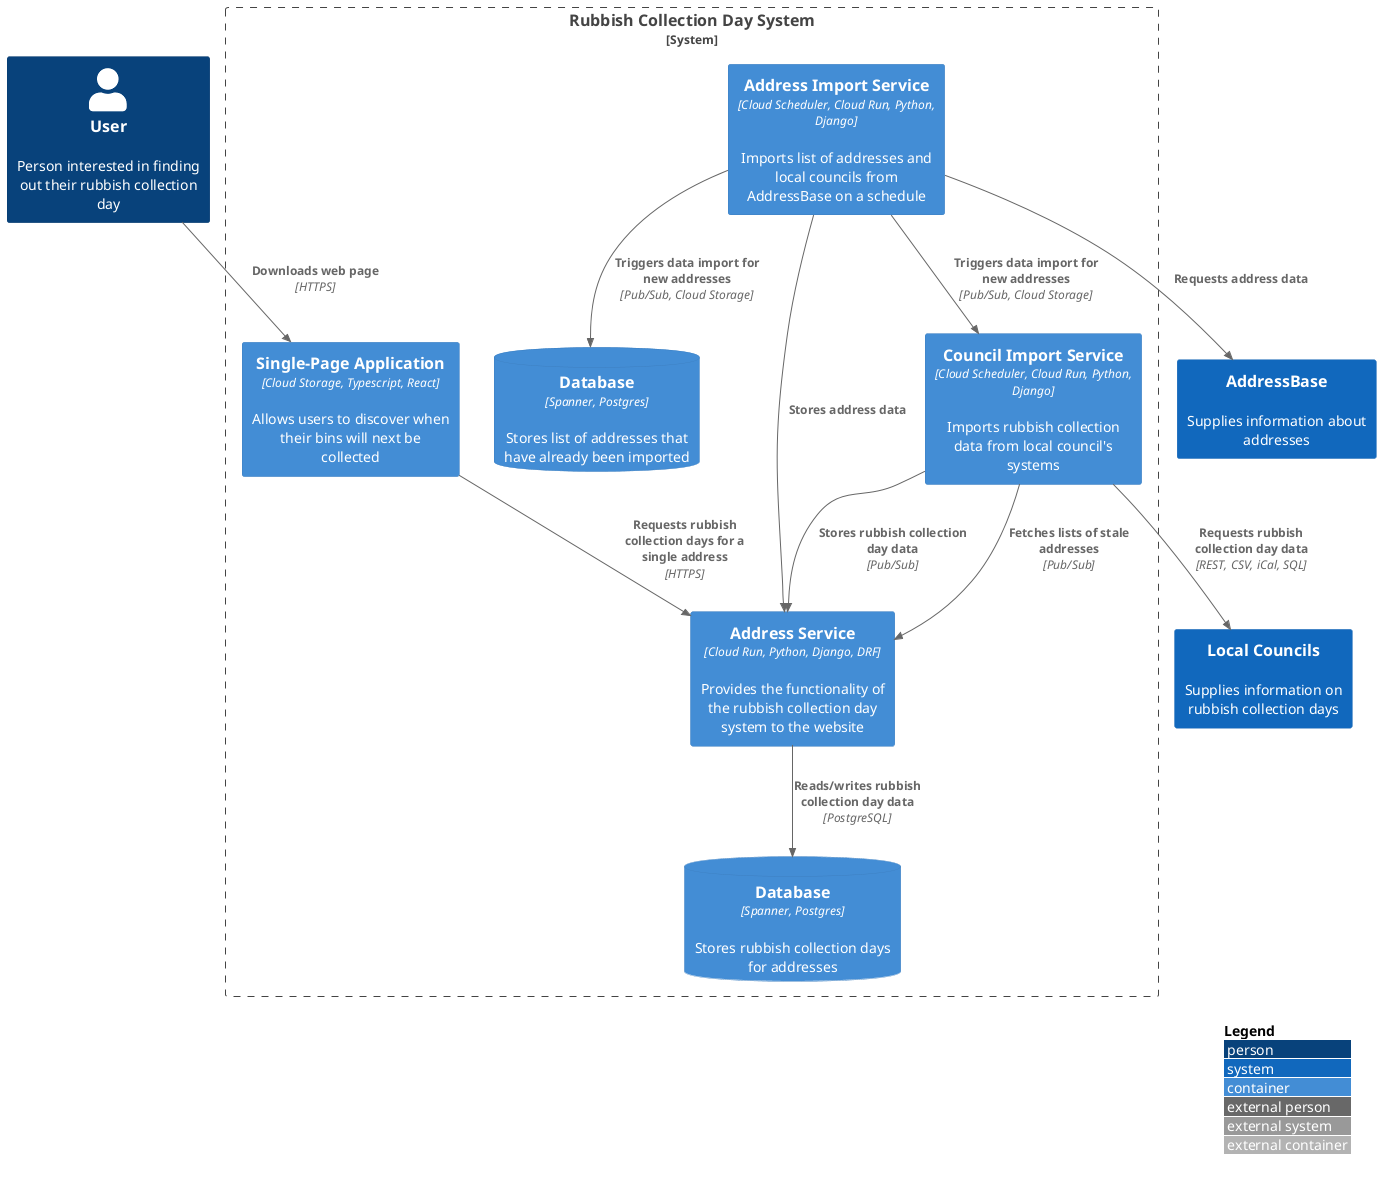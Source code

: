 @startuml Rubbish Collection Day System
!include <C4/C4_Container>

LAYOUT_WITH_LEGEND()

Person(user, "User", "Person interested in finding out their rubbish collection day")
System_Boundary(c1, "Rubbish Collection Day System") {
    Container(frontend, "Single-Page Application", "Cloud Storage, Typescript, React", "Allows users to discover when their bins will next be collected")
    Container(address_importer, "Address Import Service", "Cloud Scheduler, Cloud Run, Python, Django", "Imports list of addresses and local councils from AddressBase on a schedule")
    ContainerDb(address_importer_db, "Database", "Spanner, Postgres", "Stores list of addresses that have already been imported")
    Container(address_service, "Address Service", "Cloud Run, Python, Django, DRF", "Provides the functionality of the rubbish collection day system to the website")
    ContainerDb(db, "Database", "Spanner, Postgres", "Stores rubbish collection days for addresses")
    Container(rubbish_collection_day_importer, "Council Import Service", "Cloud Scheduler, Cloud Run, Python, Django", "Imports rubbish collection data from local council's systems")
}

System(addressbase, "AddressBase", "Supplies information about addresses")
System(council, "Local Councils", "Supplies information on rubbish collection days")

Rel(user, frontend, "Downloads web page", "HTTPS")
Rel(frontend, address_service, "Requests rubbish collection days for a single address", "HTTPS")
Rel(address_service, db, "Reads/writes rubbish collection day data", "PostgreSQL")
Rel(address_importer, addressbase, "Requests address data")
Rel(address_importer, address_service, "Stores address data")
Rel(address_importer, rubbish_collection_day_importer, "Triggers data import for new addresses", "Pub/Sub, Cloud Storage")
Rel(address_importer, address_importer_db, "Triggers data import for new addresses", "Pub/Sub, Cloud Storage")
Rel(rubbish_collection_day_importer, council, "Requests rubbish collection day data", "REST, CSV, iCal, SQL")
Rel(rubbish_collection_day_importer, address_service, "Stores rubbish collection day data", "Pub/Sub")
Rel(rubbish_collection_day_importer, address_service, "Fetches lists of stale addresses", "Pub/Sub")
@enduml